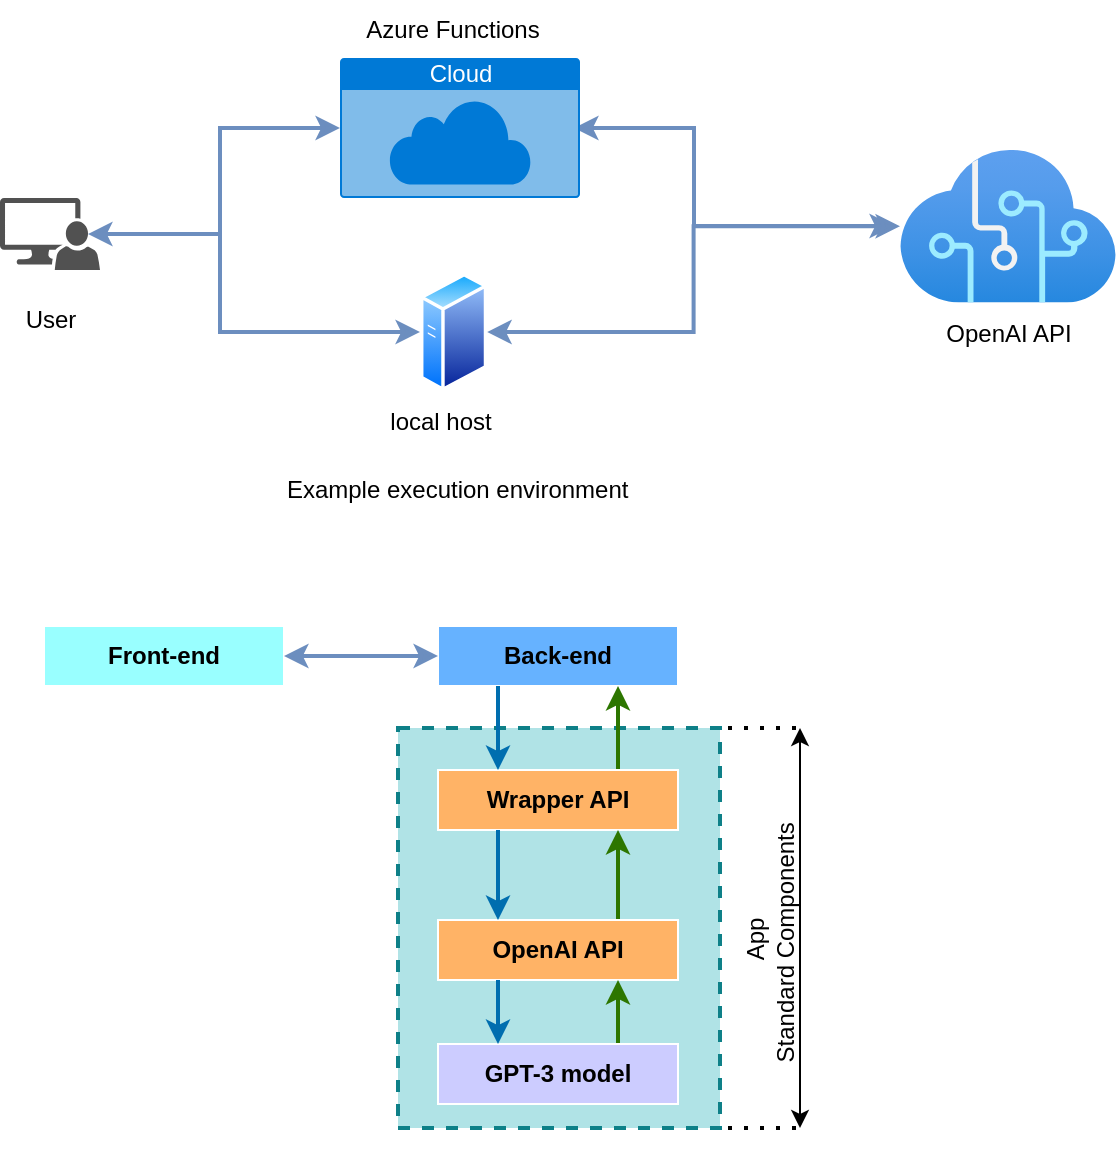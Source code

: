 <mxfile version="21.6.8" type="device">
  <diagram id="fm7asuwVGSJ5PWzDD1K5" name="Page-1">
    <mxGraphModel dx="1434" dy="878" grid="1" gridSize="10" guides="1" tooltips="1" connect="1" arrows="1" fold="1" page="1" pageScale="1" pageWidth="850" pageHeight="1100" math="0" shadow="0">
      <root>
        <mxCell id="0" />
        <mxCell id="1" parent="0" />
        <mxCell id="rLzcMNbrVVJnk9i4Va0B-16" value="" style="group" parent="1" vertex="1" connectable="0">
          <mxGeometry x="20" y="50" width="558" height="226" as="geometry" />
        </mxCell>
        <mxCell id="rLzcMNbrVVJnk9i4Va0B-10" style="edgeStyle=orthogonalEdgeStyle;rounded=0;orthogonalLoop=1;jettySize=auto;html=1;exitX=1;exitY=0.5;exitDx=0;exitDy=0;exitPerimeter=0;strokeWidth=2;startArrow=classic;startFill=1;endArrow=classic;endFill=1;sourcePerimeterSpacing=0;fillColor=#dae8fc;strokeColor=#6c8ebf;" parent="rLzcMNbrVVJnk9i4Va0B-16" edge="1">
          <mxGeometry relative="1" as="geometry">
            <mxPoint x="287" y="64" as="sourcePoint" />
            <mxPoint x="447" y="113" as="targetPoint" />
            <Array as="points">
              <mxPoint x="347" y="64" />
              <mxPoint x="347" y="113" />
            </Array>
          </mxGeometry>
        </mxCell>
        <mxCell id="rLzcMNbrVVJnk9i4Va0B-1" value="Cloud" style="html=1;strokeColor=none;fillColor=#0079D6;labelPosition=center;verticalLabelPosition=middle;verticalAlign=top;align=center;fontSize=12;outlineConnect=0;spacingTop=-6;fontColor=#FFFFFF;sketch=0;shape=mxgraph.sitemap.cloud;" parent="rLzcMNbrVVJnk9i4Va0B-16" vertex="1">
          <mxGeometry x="170" y="29" width="120" height="70" as="geometry" />
        </mxCell>
        <mxCell id="rLzcMNbrVVJnk9i4Va0B-9" style="edgeStyle=orthogonalEdgeStyle;rounded=0;orthogonalLoop=1;jettySize=auto;html=1;exitX=0.88;exitY=0.5;exitDx=0;exitDy=0;exitPerimeter=0;strokeWidth=2;startArrow=classic;startFill=1;endArrow=none;endFill=0;sourcePerimeterSpacing=0;fillColor=#dae8fc;strokeColor=#6c8ebf;" parent="rLzcMNbrVVJnk9i4Va0B-16" source="rLzcMNbrVVJnk9i4Va0B-2" edge="1">
          <mxGeometry relative="1" as="geometry">
            <mxPoint x="110" y="117" as="targetPoint" />
          </mxGeometry>
        </mxCell>
        <mxCell id="rLzcMNbrVVJnk9i4Va0B-2" value="" style="sketch=0;pointerEvents=1;shadow=0;dashed=0;html=1;strokeColor=none;labelPosition=center;verticalLabelPosition=bottom;verticalAlign=top;align=center;fillColor=#515151;shape=mxgraph.mscae.system_center.admin_console" parent="rLzcMNbrVVJnk9i4Va0B-16" vertex="1">
          <mxGeometry y="99" width="50" height="36" as="geometry" />
        </mxCell>
        <mxCell id="rLzcMNbrVVJnk9i4Va0B-3" value="" style="aspect=fixed;perimeter=ellipsePerimeter;html=1;align=center;shadow=0;dashed=0;spacingTop=3;image;image=img/lib/active_directory/generic_server.svg;" parent="rLzcMNbrVVJnk9i4Va0B-16" vertex="1">
          <mxGeometry x="210" y="136" width="33.6" height="60" as="geometry" />
        </mxCell>
        <mxCell id="rLzcMNbrVVJnk9i4Va0B-8" style="edgeStyle=orthogonalEdgeStyle;rounded=0;orthogonalLoop=1;jettySize=auto;html=1;exitX=0;exitY=0.5;exitDx=0;exitDy=0;exitPerimeter=0;entryX=0;entryY=0.5;entryDx=0;entryDy=0;strokeWidth=2;startArrow=classic;startFill=1;endArrow=classic;endFill=1;sourcePerimeterSpacing=0;fillColor=#dae8fc;strokeColor=#6c8ebf;" parent="rLzcMNbrVVJnk9i4Va0B-16" source="rLzcMNbrVVJnk9i4Va0B-1" target="rLzcMNbrVVJnk9i4Va0B-3" edge="1">
          <mxGeometry relative="1" as="geometry">
            <Array as="points">
              <mxPoint x="110" y="64" />
              <mxPoint x="110" y="166" />
            </Array>
          </mxGeometry>
        </mxCell>
        <mxCell id="rLzcMNbrVVJnk9i4Va0B-4" value="" style="aspect=fixed;html=1;points=[];align=center;image;fontSize=12;image=img/lib/azure2/ai_machine_learning/Cognitive_Services.svg;" parent="rLzcMNbrVVJnk9i4Va0B-16" vertex="1">
          <mxGeometry x="450" y="75" width="108" height="76.24" as="geometry" />
        </mxCell>
        <mxCell id="rLzcMNbrVVJnk9i4Va0B-12" style="edgeStyle=orthogonalEdgeStyle;rounded=0;orthogonalLoop=1;jettySize=auto;html=1;exitX=1;exitY=0.5;exitDx=0;exitDy=0;strokeWidth=2;startArrow=classic;startFill=1;endArrow=classic;endFill=1;sourcePerimeterSpacing=0;fillColor=#dae8fc;strokeColor=#6c8ebf;" parent="rLzcMNbrVVJnk9i4Va0B-16" source="rLzcMNbrVVJnk9i4Va0B-3" target="rLzcMNbrVVJnk9i4Va0B-4" edge="1">
          <mxGeometry relative="1" as="geometry" />
        </mxCell>
        <mxCell id="rLzcMNbrVVJnk9i4Va0B-5" value="Azure Functions" style="text;html=1;align=center;verticalAlign=middle;resizable=0;points=[];autosize=1;strokeColor=none;fillColor=none;" parent="rLzcMNbrVVJnk9i4Va0B-16" vertex="1">
          <mxGeometry x="171" width="110" height="30" as="geometry" />
        </mxCell>
        <mxCell id="rLzcMNbrVVJnk9i4Va0B-13" value="local host" style="text;html=1;align=center;verticalAlign=middle;resizable=0;points=[];autosize=1;strokeColor=none;fillColor=none;" parent="rLzcMNbrVVJnk9i4Va0B-16" vertex="1">
          <mxGeometry x="185" y="196" width="70" height="30" as="geometry" />
        </mxCell>
        <mxCell id="rLzcMNbrVVJnk9i4Va0B-14" value="OpenAI API" style="text;html=1;align=center;verticalAlign=middle;resizable=0;points=[];autosize=1;strokeColor=none;fillColor=none;" parent="rLzcMNbrVVJnk9i4Va0B-16" vertex="1">
          <mxGeometry x="459" y="152.24" width="90" height="30" as="geometry" />
        </mxCell>
        <mxCell id="rLzcMNbrVVJnk9i4Va0B-15" value="User" style="text;html=1;align=center;verticalAlign=middle;resizable=0;points=[];autosize=1;strokeColor=none;fillColor=none;" parent="rLzcMNbrVVJnk9i4Va0B-16" vertex="1">
          <mxGeometry y="145" width="50" height="30" as="geometry" />
        </mxCell>
        <mxCell id="rLzcMNbrVVJnk9i4Va0B-17" value="Example execution environment&amp;nbsp;" style="text;html=1;align=center;verticalAlign=middle;resizable=0;points=[];autosize=1;strokeColor=none;fillColor=none;" parent="1" vertex="1">
          <mxGeometry x="150" y="280" width="200" height="30" as="geometry" />
        </mxCell>
        <mxCell id="LM98OFPEHAh9oT-mLFhq-20" value="" style="group" vertex="1" connectable="0" parent="1">
          <mxGeometry x="42" y="363" width="438" height="251" as="geometry" />
        </mxCell>
        <mxCell id="LM98OFPEHAh9oT-mLFhq-14" value="" style="rounded=0;whiteSpace=wrap;html=1;dashed=1;strokeWidth=2;fillColor=#b0e3e6;strokeColor=#0e8088;" vertex="1" parent="LM98OFPEHAh9oT-mLFhq-20">
          <mxGeometry x="177" y="51" width="161" height="200" as="geometry" />
        </mxCell>
        <mxCell id="LM98OFPEHAh9oT-mLFhq-1" value="&lt;b&gt;Front-end&lt;/b&gt;" style="rounded=0;whiteSpace=wrap;html=1;fillColor=#99FFFF;strokeColor=#FFFFFF;" vertex="1" parent="LM98OFPEHAh9oT-mLFhq-20">
          <mxGeometry width="120" height="30" as="geometry" />
        </mxCell>
        <mxCell id="LM98OFPEHAh9oT-mLFhq-2" value="&lt;b&gt;Back-end&lt;/b&gt;" style="rounded=0;whiteSpace=wrap;html=1;fillColor=#66B2FF;strokeColor=#FFFFFF;" vertex="1" parent="LM98OFPEHAh9oT-mLFhq-20">
          <mxGeometry x="197" width="120" height="30" as="geometry" />
        </mxCell>
        <mxCell id="LM98OFPEHAh9oT-mLFhq-6" style="edgeStyle=orthogonalEdgeStyle;rounded=0;orthogonalLoop=1;jettySize=auto;html=1;exitX=1;exitY=0.5;exitDx=0;exitDy=0;entryX=0;entryY=0.5;entryDx=0;entryDy=0;startArrow=classic;startFill=1;fillColor=#dae8fc;strokeColor=#6c8ebf;strokeWidth=2;endArrow=classic;endFill=1;" edge="1" parent="LM98OFPEHAh9oT-mLFhq-20" source="LM98OFPEHAh9oT-mLFhq-1" target="LM98OFPEHAh9oT-mLFhq-2">
          <mxGeometry relative="1" as="geometry" />
        </mxCell>
        <mxCell id="LM98OFPEHAh9oT-mLFhq-13" style="edgeStyle=orthogonalEdgeStyle;rounded=0;orthogonalLoop=1;jettySize=auto;html=1;exitX=0.75;exitY=0;exitDx=0;exitDy=0;entryX=0.75;entryY=1;entryDx=0;entryDy=0;fillColor=#60a917;strokeColor=#2D7600;strokeWidth=2;" edge="1" parent="LM98OFPEHAh9oT-mLFhq-20" source="LM98OFPEHAh9oT-mLFhq-3" target="LM98OFPEHAh9oT-mLFhq-2">
          <mxGeometry relative="1" as="geometry" />
        </mxCell>
        <mxCell id="LM98OFPEHAh9oT-mLFhq-3" value="&lt;b&gt;Wrapper API&lt;/b&gt;" style="rounded=0;whiteSpace=wrap;html=1;fillColor=#FFB366;strokeColor=#FFFFFF;" vertex="1" parent="LM98OFPEHAh9oT-mLFhq-20">
          <mxGeometry x="197" y="72" width="120" height="30" as="geometry" />
        </mxCell>
        <mxCell id="LM98OFPEHAh9oT-mLFhq-7" style="edgeStyle=orthogonalEdgeStyle;rounded=0;orthogonalLoop=1;jettySize=auto;html=1;exitX=0.25;exitY=1;exitDx=0;exitDy=0;entryX=0.25;entryY=0;entryDx=0;entryDy=0;fillColor=#1ba1e2;strokeColor=#006EAF;strokeWidth=2;" edge="1" parent="LM98OFPEHAh9oT-mLFhq-20" source="LM98OFPEHAh9oT-mLFhq-2" target="LM98OFPEHAh9oT-mLFhq-3">
          <mxGeometry relative="1" as="geometry" />
        </mxCell>
        <mxCell id="LM98OFPEHAh9oT-mLFhq-12" style="edgeStyle=orthogonalEdgeStyle;rounded=0;orthogonalLoop=1;jettySize=auto;html=1;exitX=0.75;exitY=0;exitDx=0;exitDy=0;entryX=0.75;entryY=1;entryDx=0;entryDy=0;fillColor=#60a917;strokeColor=#2D7600;strokeWidth=2;" edge="1" parent="LM98OFPEHAh9oT-mLFhq-20" source="LM98OFPEHAh9oT-mLFhq-4" target="LM98OFPEHAh9oT-mLFhq-3">
          <mxGeometry relative="1" as="geometry" />
        </mxCell>
        <mxCell id="LM98OFPEHAh9oT-mLFhq-4" value="&lt;b&gt;OpenAI API&lt;/b&gt;" style="rounded=0;whiteSpace=wrap;html=1;fillColor=#FFB366;strokeColor=#FFFFFF;" vertex="1" parent="LM98OFPEHAh9oT-mLFhq-20">
          <mxGeometry x="197" y="147" width="120" height="30" as="geometry" />
        </mxCell>
        <mxCell id="LM98OFPEHAh9oT-mLFhq-9" style="edgeStyle=orthogonalEdgeStyle;rounded=0;orthogonalLoop=1;jettySize=auto;html=1;exitX=0.25;exitY=1;exitDx=0;exitDy=0;entryX=0.25;entryY=0;entryDx=0;entryDy=0;fillColor=#1ba1e2;strokeColor=#006EAF;strokeWidth=2;" edge="1" parent="LM98OFPEHAh9oT-mLFhq-20" source="LM98OFPEHAh9oT-mLFhq-3" target="LM98OFPEHAh9oT-mLFhq-4">
          <mxGeometry relative="1" as="geometry" />
        </mxCell>
        <mxCell id="LM98OFPEHAh9oT-mLFhq-11" style="edgeStyle=orthogonalEdgeStyle;rounded=0;orthogonalLoop=1;jettySize=auto;html=1;exitX=0.75;exitY=0;exitDx=0;exitDy=0;entryX=0.75;entryY=1;entryDx=0;entryDy=0;fillColor=#60a917;strokeColor=#2D7600;strokeWidth=2;" edge="1" parent="LM98OFPEHAh9oT-mLFhq-20" source="LM98OFPEHAh9oT-mLFhq-5" target="LM98OFPEHAh9oT-mLFhq-4">
          <mxGeometry relative="1" as="geometry" />
        </mxCell>
        <mxCell id="LM98OFPEHAh9oT-mLFhq-5" value="&lt;b&gt;GPT-3 model&lt;/b&gt;" style="rounded=0;whiteSpace=wrap;html=1;fillColor=#CCCCFF;strokeColor=#FFFFFF;" vertex="1" parent="LM98OFPEHAh9oT-mLFhq-20">
          <mxGeometry x="197" y="209" width="120" height="30" as="geometry" />
        </mxCell>
        <mxCell id="LM98OFPEHAh9oT-mLFhq-10" style="edgeStyle=orthogonalEdgeStyle;rounded=0;orthogonalLoop=1;jettySize=auto;html=1;exitX=0.25;exitY=1;exitDx=0;exitDy=0;entryX=0.25;entryY=0;entryDx=0;entryDy=0;fillColor=#1ba1e2;strokeColor=#006EAF;strokeWidth=2;" edge="1" parent="LM98OFPEHAh9oT-mLFhq-20" source="LM98OFPEHAh9oT-mLFhq-4" target="LM98OFPEHAh9oT-mLFhq-5">
          <mxGeometry relative="1" as="geometry" />
        </mxCell>
        <mxCell id="LM98OFPEHAh9oT-mLFhq-16" value="App&lt;br&gt;Standard Components&amp;nbsp;" style="text;html=1;align=center;verticalAlign=middle;resizable=0;points=[];autosize=1;strokeColor=none;fillColor=none;rotation=-90;" vertex="1" parent="LM98OFPEHAh9oT-mLFhq-20">
          <mxGeometry x="288" y="137" width="150" height="40" as="geometry" />
        </mxCell>
        <mxCell id="LM98OFPEHAh9oT-mLFhq-17" value="" style="endArrow=classic;startArrow=classic;html=1;rounded=0;" edge="1" parent="LM98OFPEHAh9oT-mLFhq-20">
          <mxGeometry width="50" height="50" relative="1" as="geometry">
            <mxPoint x="378" y="251" as="sourcePoint" />
            <mxPoint x="378" y="51" as="targetPoint" />
          </mxGeometry>
        </mxCell>
        <mxCell id="LM98OFPEHAh9oT-mLFhq-18" value="" style="endArrow=none;dashed=1;html=1;dashPattern=1 3;strokeWidth=2;rounded=0;exitX=1;exitY=1;exitDx=0;exitDy=0;" edge="1" parent="LM98OFPEHAh9oT-mLFhq-20">
          <mxGeometry width="50" height="50" relative="1" as="geometry">
            <mxPoint x="342" y="251" as="sourcePoint" />
            <mxPoint x="382" y="251" as="targetPoint" />
          </mxGeometry>
        </mxCell>
        <mxCell id="LM98OFPEHAh9oT-mLFhq-19" value="" style="endArrow=none;dashed=1;html=1;dashPattern=1 3;strokeWidth=2;rounded=0;exitX=1;exitY=1;exitDx=0;exitDy=0;" edge="1" parent="LM98OFPEHAh9oT-mLFhq-20">
          <mxGeometry width="50" height="50" relative="1" as="geometry">
            <mxPoint x="342" y="51" as="sourcePoint" />
            <mxPoint x="382" y="51" as="targetPoint" />
          </mxGeometry>
        </mxCell>
      </root>
    </mxGraphModel>
  </diagram>
</mxfile>
